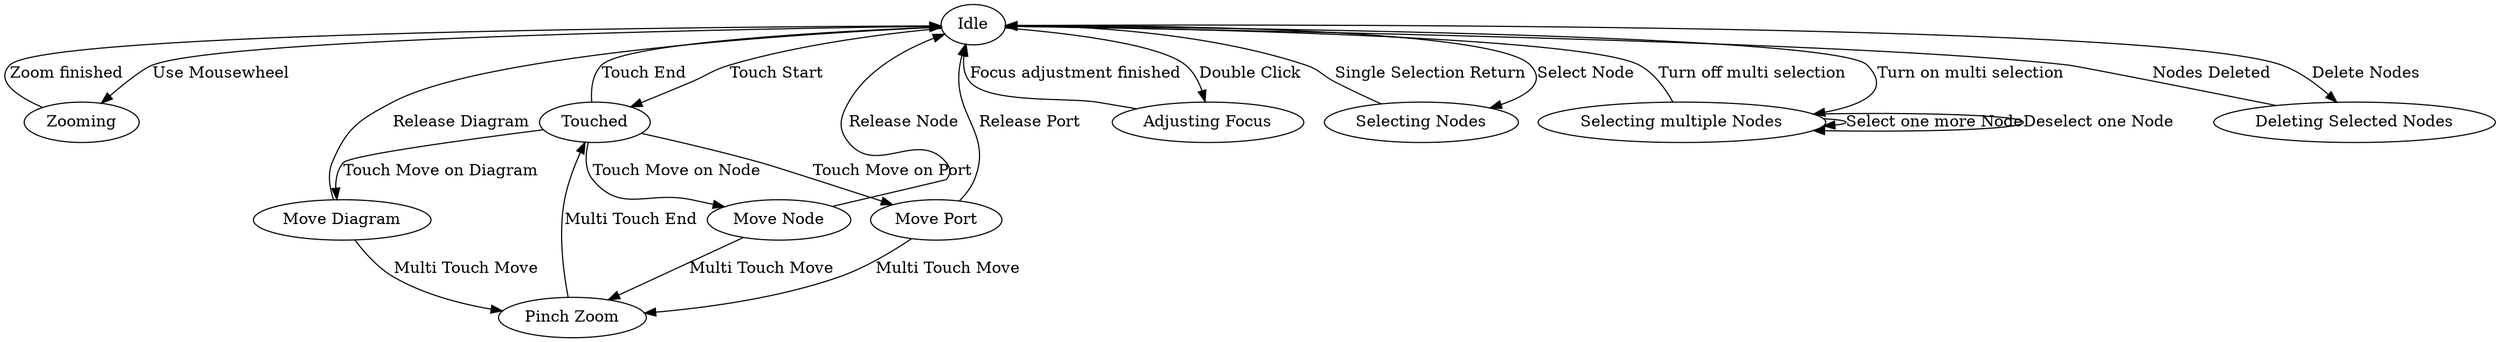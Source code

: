 digraph {
    "Idle" -> "Zooming" [ label = "Use Mousewheel" ]
    "Zooming" -> "Idle" [ label = "Zoom finished" ]

    "Idle"         -> "Touched"      [ label = "Touch Start" ]
    "Touched"      -> "Move Diagram" [ label = "Touch Move on Diagram" ]
    "Touched"      -> "Move Node"    [ label = "Touch Move on Node" ]
    "Touched"      -> "Move Port"    [ label = "Touch Move on Port" ]
    "Move Diagram" -> "Pinch Zoom"   [ label = "Multi Touch Move" ]
    "Move Diagram" -> "Idle"         [ label = "Release Diagram" ]
    "Move Node"    -> "Pinch Zoom"   [ label = "Multi Touch Move" ]
    "Move Node"    -> "Idle"         [ label = "Release Node" ]
    "Move Port"    -> "Pinch Zoom"   [ label = "Multi Touch Move" ]
    "Move Port"    -> "Idle"         [ label = "Release Port" ]
    "Pinch Zoom"   -> "Touched"      [ label = "Multi Touch End" ]
    "Touched"      -> "Idle"         [ label = "Touch End" ]

    "Idle" -> "Adjusting Focus" [ label = "Double Click" ]
    "Adjusting Focus" -> "Idle" [ label = "Focus adjustment finished" ]

    "Idle" -> "Selecting Nodes" [ label = "Select Node" ]
    "Selecting Nodes" -> "Idle" [ label = "Single Selection Return" ]

    "Idle" -> "Selecting multiple Nodes" [ label = "Turn on multi selection" ]
    "Selecting multiple Nodes" -> "Selecting multiple Nodes" [ label = "Select one more Node" ]
    "Selecting multiple Nodes" -> "Selecting multiple Nodes" [ label = "Deselect one Node" ]
    "Selecting multiple Nodes" -> "Idle" [ label = "Turn off multi selection" ]

    "Idle" -> "Deleting Selected Nodes" [ label = "Delete Nodes" ]
    "Deleting Selected Nodes" -> "Idle" [ label = "Nodes Deleted" ]
}
